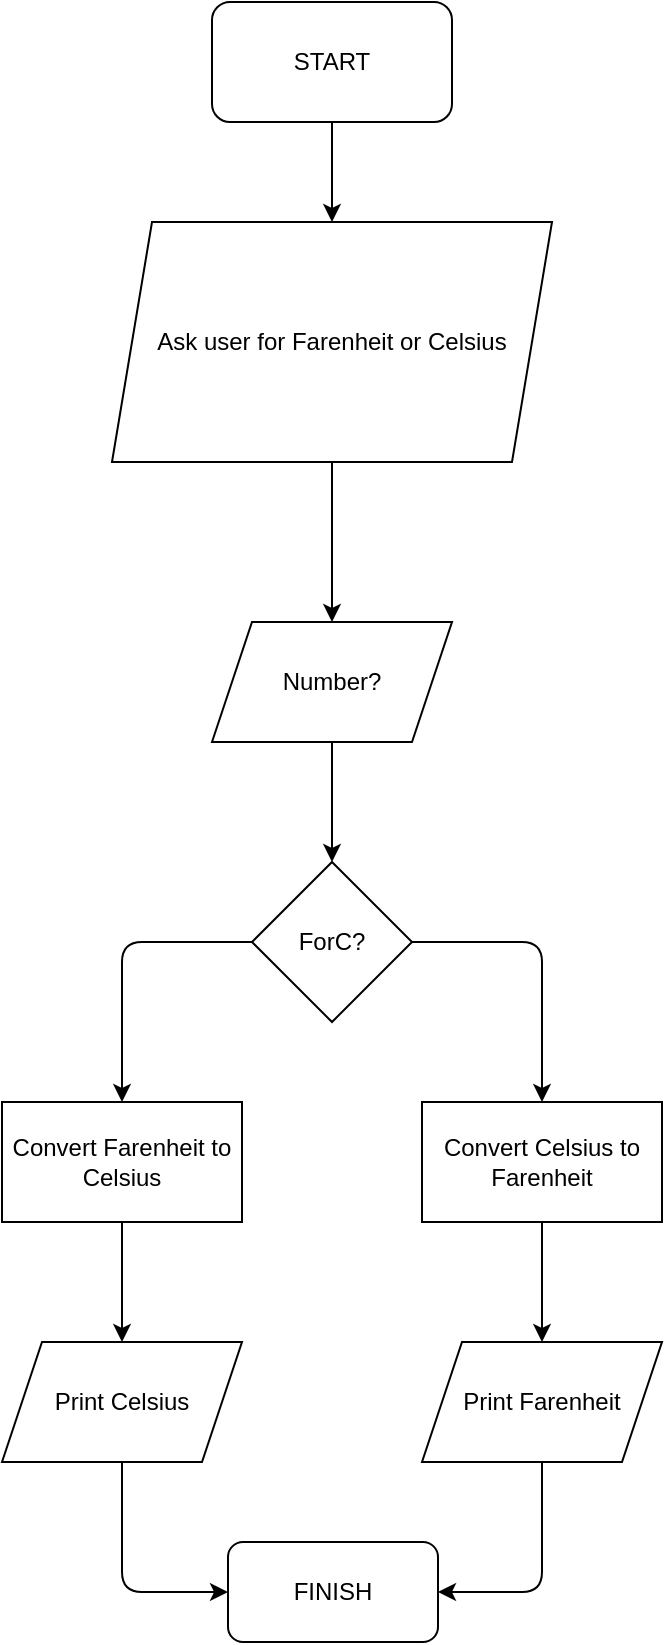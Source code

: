 <mxfile>
    <diagram id="_CKXc3xU93uUvHKsoZNr" name="Page-1">
        <mxGraphModel dx="1367" dy="2149" grid="1" gridSize="10" guides="1" tooltips="1" connect="1" arrows="1" fold="1" page="1" pageScale="1" pageWidth="850" pageHeight="1100" math="0" shadow="0">
            <root>
                <mxCell id="0"/>
                <mxCell id="1" parent="0"/>
                <mxCell id="7" style="edgeStyle=none;html=1;" edge="1" parent="1" source="6">
                    <mxGeometry relative="1" as="geometry">
                        <mxPoint x="425" y="-980" as="targetPoint"/>
                    </mxGeometry>
                </mxCell>
                <mxCell id="6" value="START" style="rounded=1;whiteSpace=wrap;html=1;" vertex="1" parent="1">
                    <mxGeometry x="365" y="-1090" width="120" height="60" as="geometry"/>
                </mxCell>
                <mxCell id="11" style="edgeStyle=none;html=1;" edge="1" parent="1" source="10">
                    <mxGeometry relative="1" as="geometry">
                        <mxPoint x="425" y="-780" as="targetPoint"/>
                    </mxGeometry>
                </mxCell>
                <mxCell id="10" value="Ask user for Farenheit or Celsius" style="shape=parallelogram;perimeter=parallelogramPerimeter;whiteSpace=wrap;html=1;fixedSize=1;" vertex="1" parent="1">
                    <mxGeometry x="315" y="-980" width="220" height="120" as="geometry"/>
                </mxCell>
                <mxCell id="13" style="edgeStyle=none;html=1;" edge="1" parent="1" source="12">
                    <mxGeometry relative="1" as="geometry">
                        <mxPoint x="425" y="-660" as="targetPoint"/>
                    </mxGeometry>
                </mxCell>
                <mxCell id="12" value="Number?" style="shape=parallelogram;perimeter=parallelogramPerimeter;whiteSpace=wrap;html=1;fixedSize=1;" vertex="1" parent="1">
                    <mxGeometry x="365" y="-780" width="120" height="60" as="geometry"/>
                </mxCell>
                <mxCell id="37" style="edgeStyle=none;html=1;entryX=0.5;entryY=0;entryDx=0;entryDy=0;" edge="1" parent="1" source="14" target="23">
                    <mxGeometry relative="1" as="geometry">
                        <mxPoint x="540" y="-620" as="targetPoint"/>
                        <Array as="points">
                            <mxPoint x="530" y="-620"/>
                        </Array>
                    </mxGeometry>
                </mxCell>
                <mxCell id="39" style="edgeStyle=none;html=1;exitX=0;exitY=0.5;exitDx=0;exitDy=0;entryX=0.5;entryY=0;entryDx=0;entryDy=0;" edge="1" parent="1" source="14" target="22">
                    <mxGeometry relative="1" as="geometry">
                        <mxPoint x="360" y="-619.6" as="targetPoint"/>
                        <Array as="points">
                            <mxPoint x="320" y="-620"/>
                        </Array>
                    </mxGeometry>
                </mxCell>
                <mxCell id="14" value="ForC?" style="rhombus;whiteSpace=wrap;html=1;" vertex="1" parent="1">
                    <mxGeometry x="385" y="-660" width="80" height="80" as="geometry"/>
                </mxCell>
                <mxCell id="24" style="edgeStyle=none;html=1;" edge="1" parent="1" source="22">
                    <mxGeometry relative="1" as="geometry">
                        <mxPoint x="320" y="-420" as="targetPoint"/>
                    </mxGeometry>
                </mxCell>
                <mxCell id="22" value="Convert Farenheit to Celsius" style="rounded=0;whiteSpace=wrap;html=1;" vertex="1" parent="1">
                    <mxGeometry x="260" y="-540" width="120" height="60" as="geometry"/>
                </mxCell>
                <mxCell id="25" style="edgeStyle=none;html=1;" edge="1" parent="1" source="23">
                    <mxGeometry relative="1" as="geometry">
                        <mxPoint x="530" y="-420" as="targetPoint"/>
                    </mxGeometry>
                </mxCell>
                <mxCell id="23" value="Convert Celsius to Farenheit" style="rounded=0;whiteSpace=wrap;html=1;" vertex="1" parent="1">
                    <mxGeometry x="470" y="-540" width="120" height="60" as="geometry"/>
                </mxCell>
                <mxCell id="40" style="edgeStyle=none;html=1;exitX=0.5;exitY=1;exitDx=0;exitDy=0;entryX=0;entryY=0.5;entryDx=0;entryDy=0;" edge="1" parent="1" source="26" target="32">
                    <mxGeometry relative="1" as="geometry">
                        <mxPoint x="320" y="-280" as="targetPoint"/>
                        <Array as="points">
                            <mxPoint x="320" y="-295"/>
                        </Array>
                    </mxGeometry>
                </mxCell>
                <mxCell id="26" value="Print Celsius" style="shape=parallelogram;perimeter=parallelogramPerimeter;whiteSpace=wrap;html=1;fixedSize=1;" vertex="1" parent="1">
                    <mxGeometry x="260" y="-420" width="120" height="60" as="geometry"/>
                </mxCell>
                <mxCell id="41" style="edgeStyle=none;html=1;entryX=1;entryY=0.5;entryDx=0;entryDy=0;" edge="1" parent="1" source="27" target="32">
                    <mxGeometry relative="1" as="geometry">
                        <mxPoint x="530" y="-300" as="targetPoint"/>
                        <Array as="points">
                            <mxPoint x="530" y="-295"/>
                        </Array>
                    </mxGeometry>
                </mxCell>
                <mxCell id="27" value="Print Farenheit" style="shape=parallelogram;perimeter=parallelogramPerimeter;whiteSpace=wrap;html=1;fixedSize=1;" vertex="1" parent="1">
                    <mxGeometry x="470" y="-420" width="120" height="60" as="geometry"/>
                </mxCell>
                <mxCell id="32" value="FINISH" style="rounded=1;whiteSpace=wrap;html=1;" vertex="1" parent="1">
                    <mxGeometry x="373" y="-320" width="105" height="50" as="geometry"/>
                </mxCell>
            </root>
        </mxGraphModel>
    </diagram>
</mxfile>